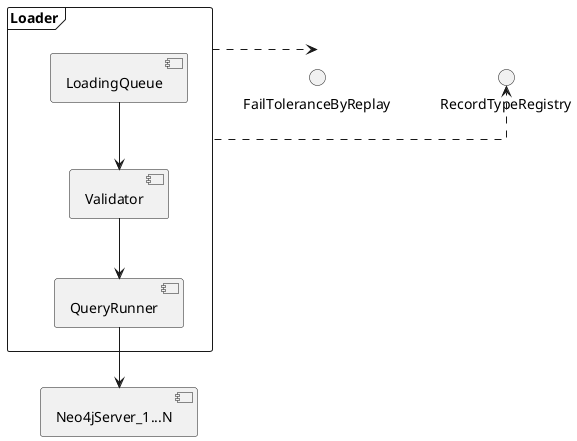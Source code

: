 @startuml
skinparam linetype ortho
skinparam fixCircleLabelOverlapping true

frame Loader {
    component LoadingQueue
    component Validator
    component QueryRunner

    LoadingQueue --> Validator
    Validator --> QueryRunner
}

interface FailToleranceByReplay
interface RecordTypeRegistry

Loader .r.> FailToleranceByReplay
Loader .r.> RecordTypeRegistry

component Neo4jServer_1...N
QueryRunner --> Neo4jServer_1...N
@enduml